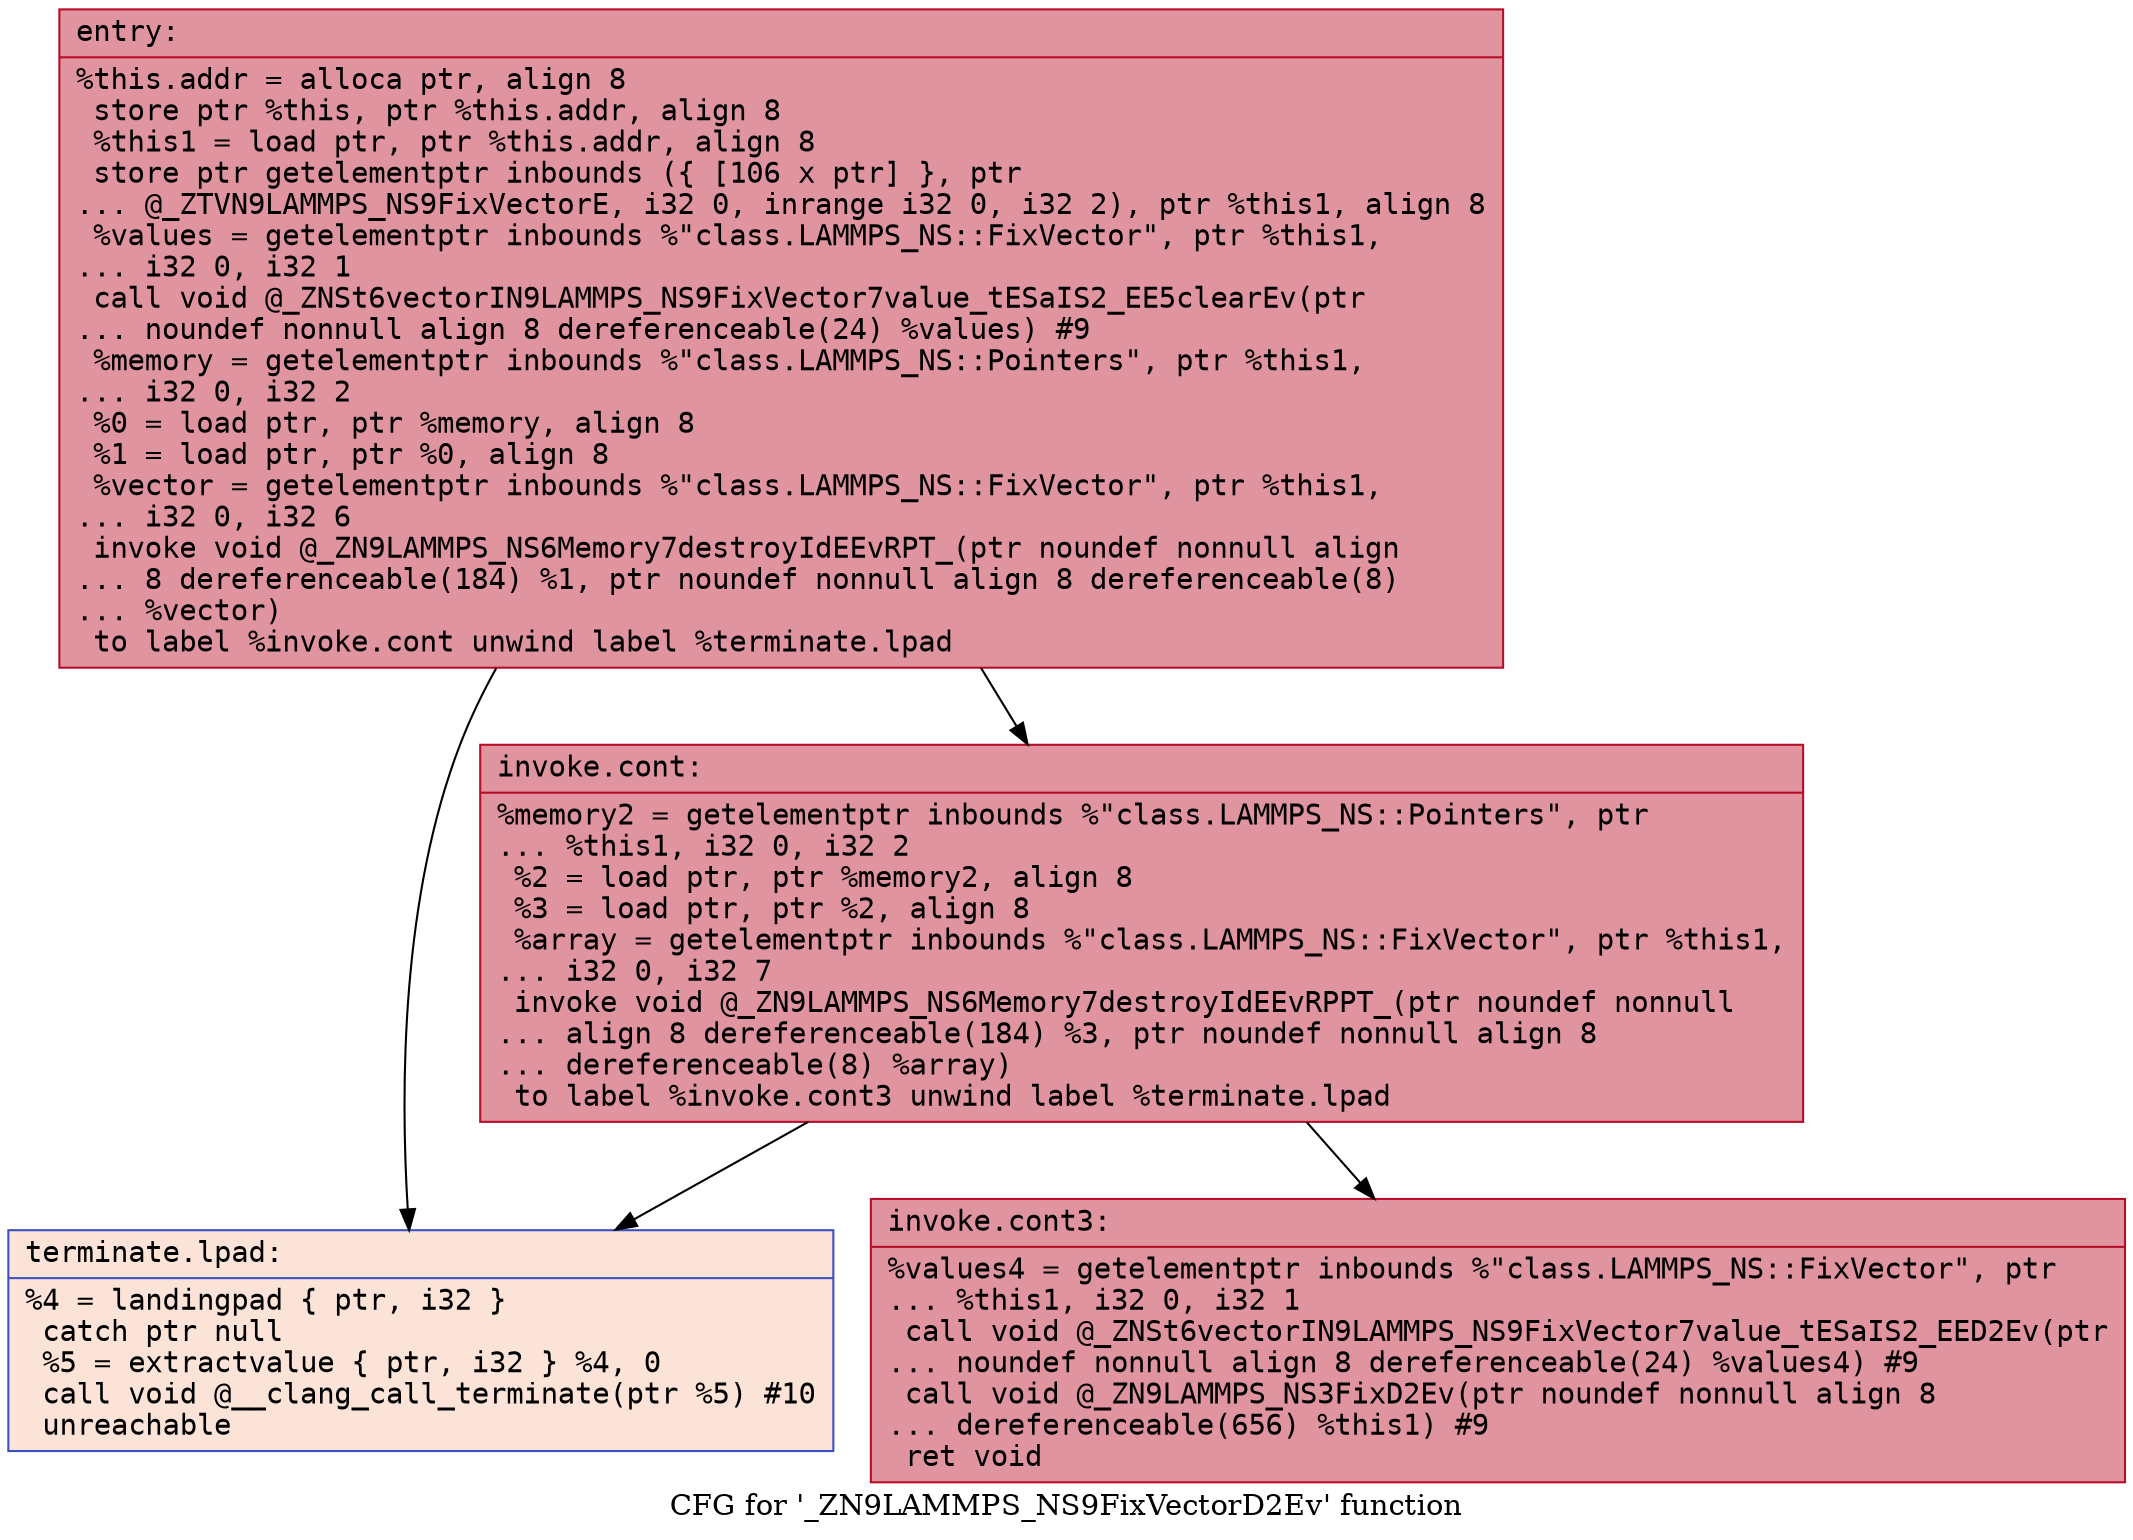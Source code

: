 digraph "CFG for '_ZN9LAMMPS_NS9FixVectorD2Ev' function" {
	label="CFG for '_ZN9LAMMPS_NS9FixVectorD2Ev' function";

	Node0x563495705d20 [shape=record,color="#b70d28ff", style=filled, fillcolor="#b70d2870" fontname="Courier",label="{entry:\l|  %this.addr = alloca ptr, align 8\l  store ptr %this, ptr %this.addr, align 8\l  %this1 = load ptr, ptr %this.addr, align 8\l  store ptr getelementptr inbounds (\{ [106 x ptr] \}, ptr\l... @_ZTVN9LAMMPS_NS9FixVectorE, i32 0, inrange i32 0, i32 2), ptr %this1, align 8\l  %values = getelementptr inbounds %\"class.LAMMPS_NS::FixVector\", ptr %this1,\l... i32 0, i32 1\l  call void @_ZNSt6vectorIN9LAMMPS_NS9FixVector7value_tESaIS2_EE5clearEv(ptr\l... noundef nonnull align 8 dereferenceable(24) %values) #9\l  %memory = getelementptr inbounds %\"class.LAMMPS_NS::Pointers\", ptr %this1,\l... i32 0, i32 2\l  %0 = load ptr, ptr %memory, align 8\l  %1 = load ptr, ptr %0, align 8\l  %vector = getelementptr inbounds %\"class.LAMMPS_NS::FixVector\", ptr %this1,\l... i32 0, i32 6\l  invoke void @_ZN9LAMMPS_NS6Memory7destroyIdEEvRPT_(ptr noundef nonnull align\l... 8 dereferenceable(184) %1, ptr noundef nonnull align 8 dereferenceable(8)\l... %vector)\l          to label %invoke.cont unwind label %terminate.lpad\l}"];
	Node0x563495705d20 -> Node0x563495705fc0[tooltip="entry -> invoke.cont\nProbability 100.00%" ];
	Node0x563495705d20 -> Node0x5634957063e0[tooltip="entry -> terminate.lpad\nProbability 0.00%" ];
	Node0x563495705fc0 [shape=record,color="#b70d28ff", style=filled, fillcolor="#b70d2870" fontname="Courier",label="{invoke.cont:\l|  %memory2 = getelementptr inbounds %\"class.LAMMPS_NS::Pointers\", ptr\l... %this1, i32 0, i32 2\l  %2 = load ptr, ptr %memory2, align 8\l  %3 = load ptr, ptr %2, align 8\l  %array = getelementptr inbounds %\"class.LAMMPS_NS::FixVector\", ptr %this1,\l... i32 0, i32 7\l  invoke void @_ZN9LAMMPS_NS6Memory7destroyIdEEvRPPT_(ptr noundef nonnull\l... align 8 dereferenceable(184) %3, ptr noundef nonnull align 8\l... dereferenceable(8) %array)\l          to label %invoke.cont3 unwind label %terminate.lpad\l}"];
	Node0x563495705fc0 -> Node0x563495706920[tooltip="invoke.cont -> invoke.cont3\nProbability 100.00%" ];
	Node0x563495705fc0 -> Node0x5634957063e0[tooltip="invoke.cont -> terminate.lpad\nProbability 0.00%" ];
	Node0x563495706920 [shape=record,color="#b70d28ff", style=filled, fillcolor="#b70d2870" fontname="Courier",label="{invoke.cont3:\l|  %values4 = getelementptr inbounds %\"class.LAMMPS_NS::FixVector\", ptr\l... %this1, i32 0, i32 1\l  call void @_ZNSt6vectorIN9LAMMPS_NS9FixVector7value_tESaIS2_EED2Ev(ptr\l... noundef nonnull align 8 dereferenceable(24) %values4) #9\l  call void @_ZN9LAMMPS_NS3FixD2Ev(ptr noundef nonnull align 8\l... dereferenceable(656) %this1) #9\l  ret void\l}"];
	Node0x5634957063e0 [shape=record,color="#3d50c3ff", style=filled, fillcolor="#f6bfa670" fontname="Courier",label="{terminate.lpad:\l|  %4 = landingpad \{ ptr, i32 \}\l          catch ptr null\l  %5 = extractvalue \{ ptr, i32 \} %4, 0\l  call void @__clang_call_terminate(ptr %5) #10\l  unreachable\l}"];
}
